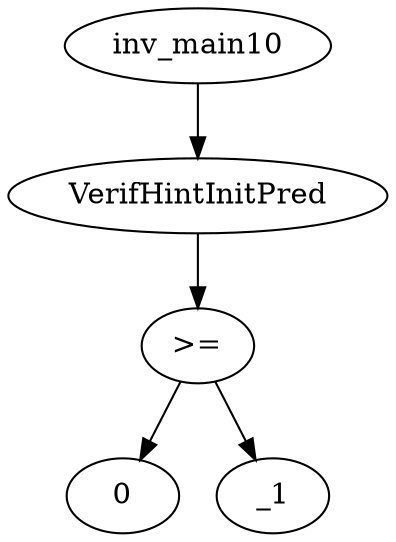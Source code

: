 digraph dag {
0 [label="inv_main10"];
1 [label="VerifHintInitPred"];
2 [label=">="];
3 [label="0"];
4 [label="_1"];
0->1[label=""]
1->2[label=""]
2->4[label=""]
2 -> 3[label=""]
}
